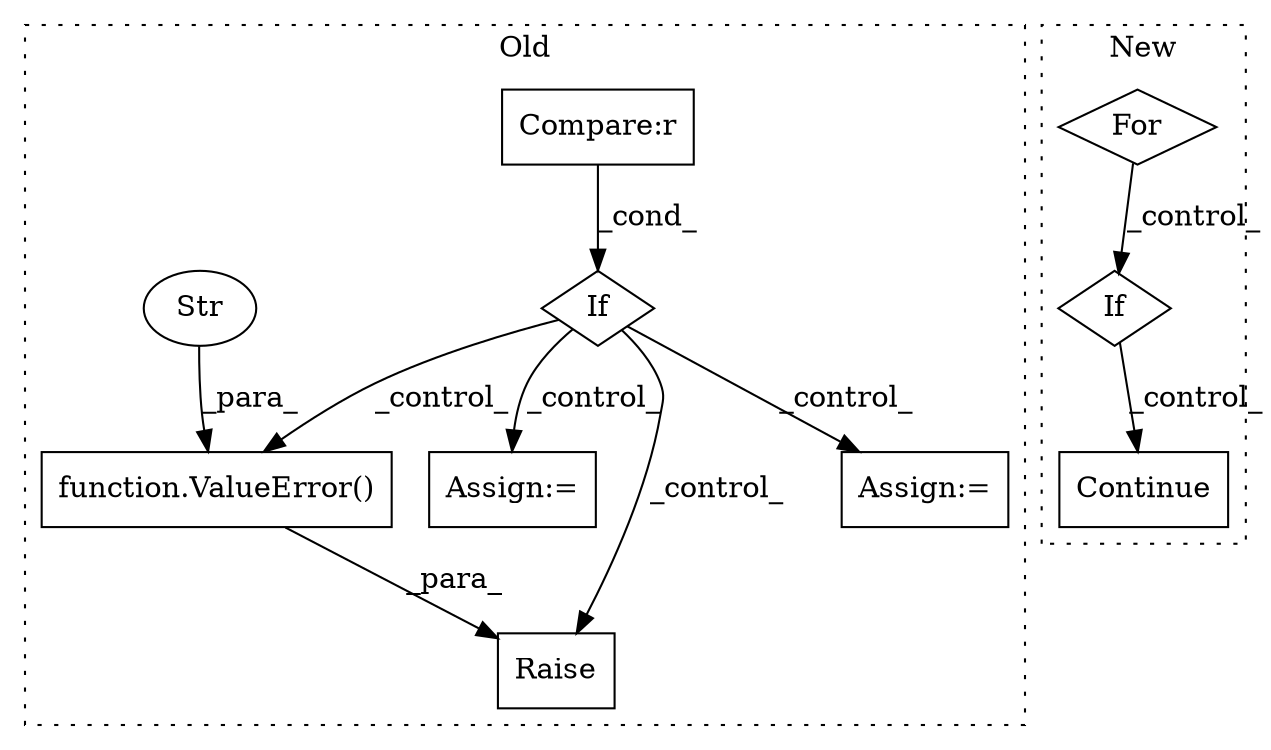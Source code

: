 digraph G {
subgraph cluster0 {
1 [label="Raise" a="91" s="6417" l="6" shape="box"];
4 [label="If" a="96" s="6322" l="3" shape="diamond"];
5 [label="Compare:r" a="40" s="6325" l="78" shape="box"];
6 [label="Assign:=" a="68" s="7099" l="3" shape="box"];
8 [label="function.ValueError()" a="75" s="6423,6666" l="28,14" shape="box"];
9 [label="Str" a="66" s="6451" l="215" shape="ellipse"];
10 [label="Assign:=" a="68" s="7272" l="3" shape="box"];
label = "Old";
style="dotted";
}
subgraph cluster1 {
2 [label="Continue" a="43" s="6751" l="8" shape="box"];
3 [label="If" a="96" s="6306" l="3" shape="diamond"];
7 [label="For" a="107" s="5666,5735" l="4,14" shape="diamond"];
label = "New";
style="dotted";
}
3 -> 2 [label="_control_"];
4 -> 6 [label="_control_"];
4 -> 10 [label="_control_"];
4 -> 8 [label="_control_"];
4 -> 1 [label="_control_"];
5 -> 4 [label="_cond_"];
7 -> 3 [label="_control_"];
8 -> 1 [label="_para_"];
9 -> 8 [label="_para_"];
}